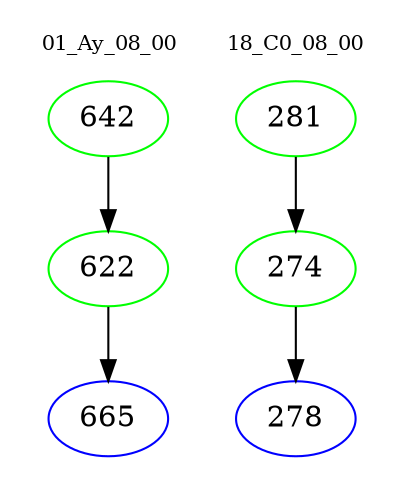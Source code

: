 digraph{
subgraph cluster_0 {
color = white
label = "01_Ay_08_00";
fontsize=10;
T0_642 [label="642", color="green"]
T0_642 -> T0_622 [color="black"]
T0_622 [label="622", color="green"]
T0_622 -> T0_665 [color="black"]
T0_665 [label="665", color="blue"]
}
subgraph cluster_1 {
color = white
label = "18_C0_08_00";
fontsize=10;
T1_281 [label="281", color="green"]
T1_281 -> T1_274 [color="black"]
T1_274 [label="274", color="green"]
T1_274 -> T1_278 [color="black"]
T1_278 [label="278", color="blue"]
}
}
